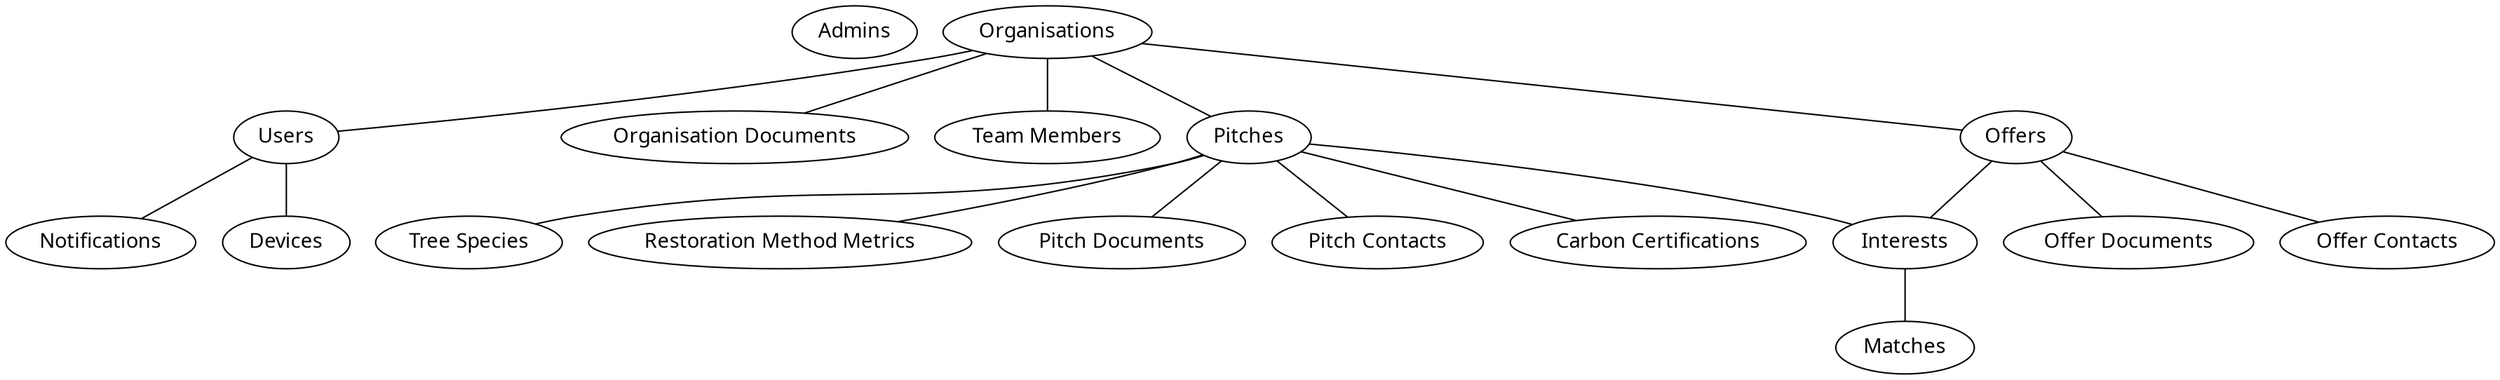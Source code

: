 graph erd {

	graph [fontname="Sans"];
	node [fontname="Sans"];
	edge [fontname="Sans"];

	adm [label="Admins"];
	usr [label="Users"];
	org [label="Organisations"];
	ord [label="Organisation Documents"];
	tmb [label="Team Members"];
	
	pit [label="Pitches"];
	tsp [label="Tree Species"];
	rmm [label="Restoration Method Metrics"];
	pid [label="Pitch Documents"];
	pct [label="Pitch Contacts"];
	cct [label="Carbon Certifications"];
	
	off [label="Offers"];
	ofd [label="Offer Documents"];
	oct [label="Offer Contacts"];
	
	int [label="Interests"];
	mtc [label="Matches"];

	not [label="Notifications"];
	dev [label="Devices"];

	org -- usr;
	org -- pit;
	org -- off;
	org -- tmb;
	org -- ord;
	
	pit -- tsp;
	pit -- rmm;
	pit -- pid;
	pit -- pct;
	pit -- cct;
	
	off -- ofd;
	off -- oct;
	
	off -- int;
	pit -- int;
	int -- mtc;

	usr -- dev;
	usr -- not;

}